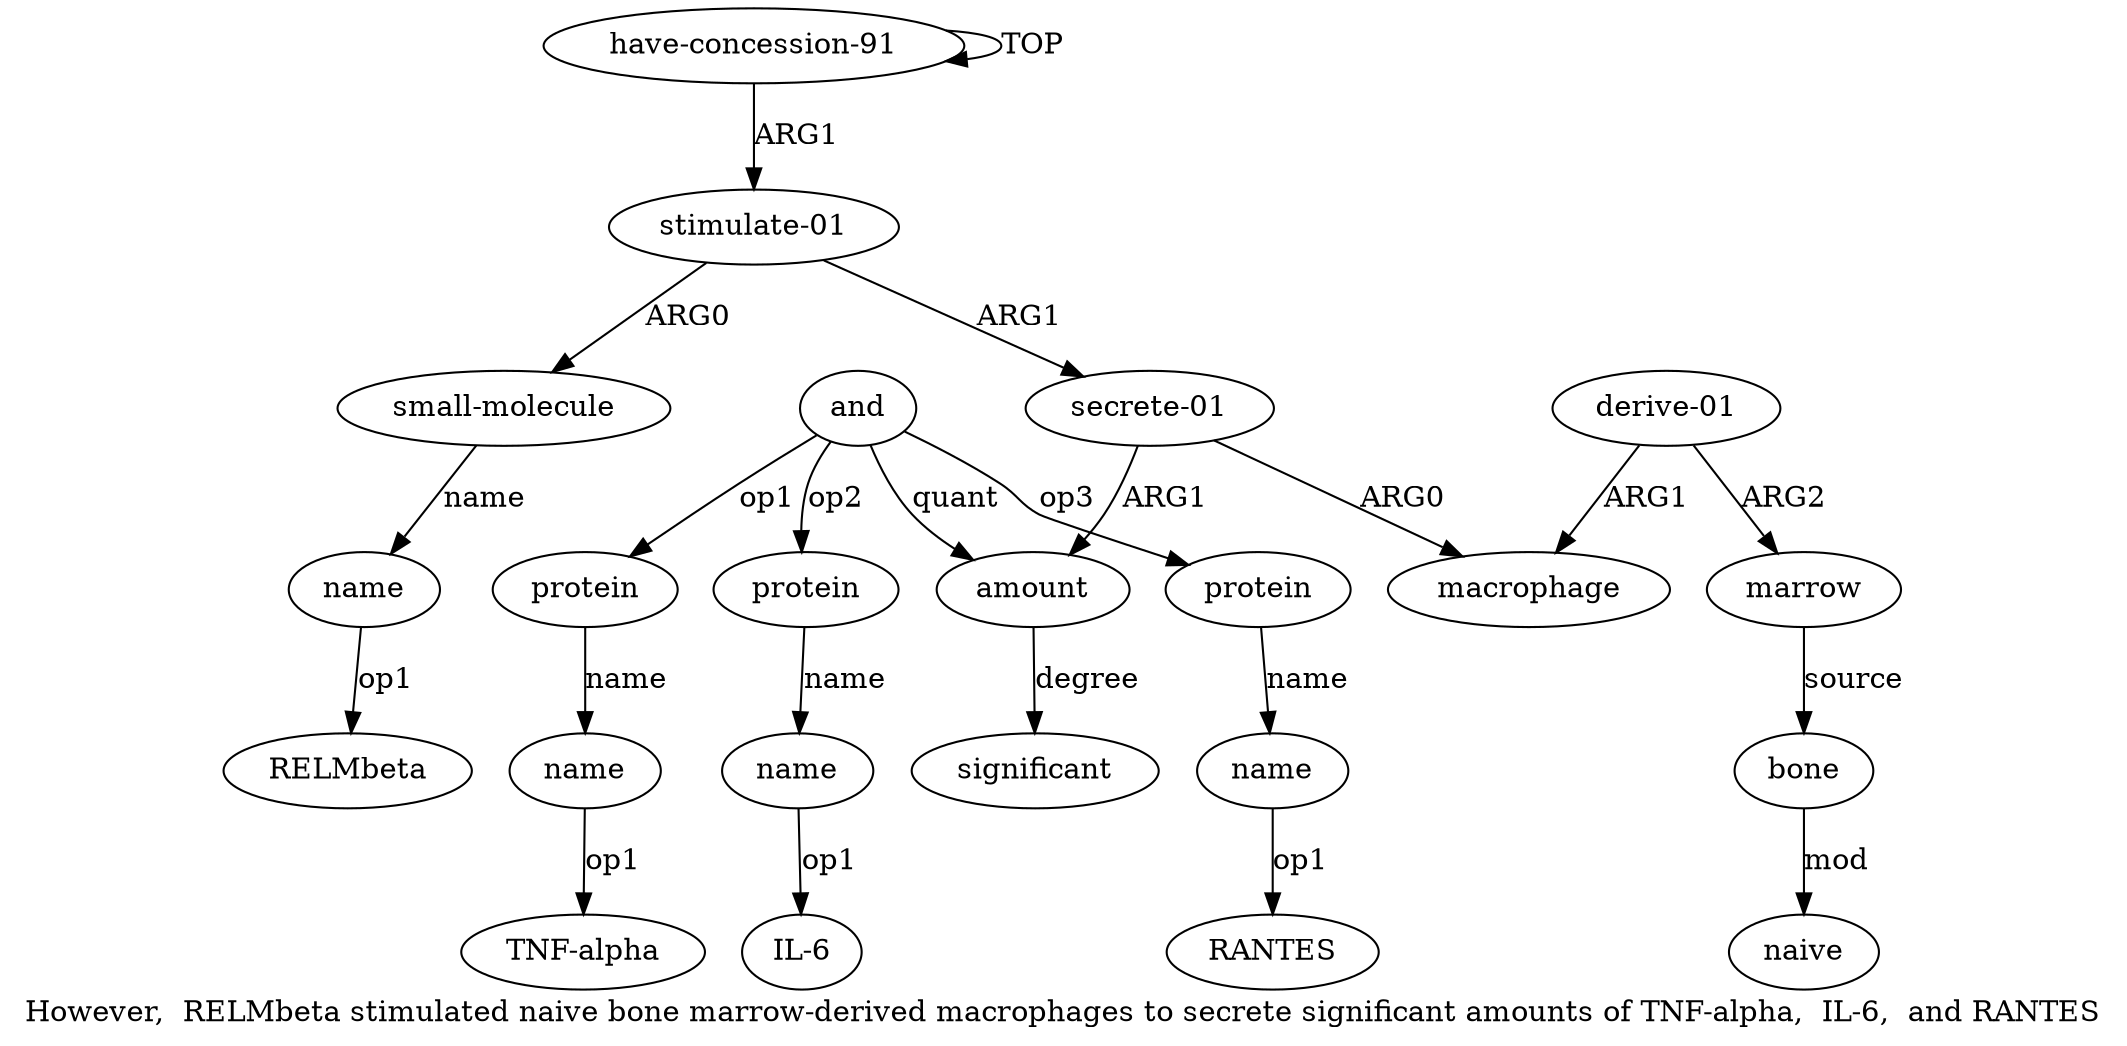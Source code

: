digraph  {
	graph [label="However,  RELMbeta stimulated naive bone marrow-derived macrophages to secrete significant amounts of TNF-alpha,  IL-6,  and RANTES"];
	node [label="\N"];
	"a3 RELMbeta"	 [color=black,
		gold_ind=-1,
		gold_label=RELMbeta,
		label=RELMbeta,
		test_ind=-1,
		test_label=RELMbeta];
	"a15 IL-6"	 [color=black,
		gold_ind=-1,
		gold_label="IL-6",
		label="IL-6",
		test_ind=-1,
		test_label="IL-6"];
	a15	 [color=black,
		gold_ind=15,
		gold_label=name,
		label=name,
		test_ind=15,
		test_label=name];
	a15 -> "a15 IL-6" [key=0,
	color=black,
	gold_label=op1,
	label=op1,
	test_label=op1];
a14 [color=black,
	gold_ind=14,
	gold_label=protein,
	label=protein,
	test_ind=14,
	test_label=protein];
a14 -> a15 [key=0,
color=black,
gold_label=name,
label=name,
test_label=name];
a17 [color=black,
gold_ind=17,
gold_label=name,
label=name,
test_ind=17,
test_label=name];
"a17 RANTES" [color=black,
gold_ind=-1,
gold_label=RANTES,
label=RANTES,
test_ind=-1,
test_label=RANTES];
a17 -> "a17 RANTES" [key=0,
color=black,
gold_label=op1,
label=op1,
test_label=op1];
a16 [color=black,
gold_ind=16,
gold_label=protein,
label=protein,
test_ind=16,
test_label=protein];
a16 -> a17 [key=0,
color=black,
gold_label=name,
label=name,
test_label=name];
a11 [color=black,
gold_ind=11,
gold_label=and,
label=and,
test_ind=11,
test_label=and];
a11 -> a14 [key=0,
color=black,
gold_label=op2,
label=op2,
test_label=op2];
a11 -> a16 [key=0,
color=black,
gold_label=op3,
label=op3,
test_label=op3];
a10 [color=black,
gold_ind=10,
gold_label=amount,
label=amount,
test_ind=10,
test_label=amount];
a11 -> a10 [key=0,
color=black,
gold_label=quant,
label=quant,
test_label=quant];
a12 [color=black,
gold_ind=12,
gold_label=protein,
label=protein,
test_ind=12,
test_label=protein];
a11 -> a12 [key=0,
color=black,
gold_label=op1,
label=op1,
test_label=op1];
a18 [color=black,
gold_ind=18,
gold_label=significant,
label=significant,
test_ind=18,
test_label=significant];
a10 -> a18 [key=0,
color=black,
gold_label=degree,
label=degree,
test_label=degree];
a13 [color=black,
gold_ind=13,
gold_label=name,
label=name,
test_ind=13,
test_label=name];
"a13 TNF-alpha" [color=black,
gold_ind=-1,
gold_label="TNF-alpha",
label="TNF-alpha",
test_ind=-1,
test_label="TNF-alpha"];
a13 -> "a13 TNF-alpha" [key=0,
color=black,
gold_label=op1,
label=op1,
test_label=op1];
a12 -> a13 [key=0,
color=black,
gold_label=name,
label=name,
test_label=name];
a1 [color=black,
gold_ind=1,
gold_label="stimulate-01",
label="stimulate-01",
test_ind=1,
test_label="stimulate-01"];
a2 [color=black,
gold_ind=2,
gold_label="small-molecule",
label="small-molecule",
test_ind=2,
test_label="small-molecule"];
a1 -> a2 [key=0,
color=black,
gold_label=ARG0,
label=ARG0,
test_label=ARG0];
a4 [color=black,
gold_ind=4,
gold_label="secrete-01",
label="secrete-01",
test_ind=4,
test_label="secrete-01"];
a1 -> a4 [key=0,
color=black,
gold_label=ARG1,
label=ARG1,
test_label=ARG1];
a0 [color=black,
gold_ind=0,
gold_label="have-concession-91",
label="have-concession-91",
test_ind=0,
test_label="have-concession-91"];
a0 -> a1 [key=0,
color=black,
gold_label=ARG1,
label=ARG1,
test_label=ARG1];
a0 -> a0 [key=0,
color=black,
gold_label=TOP,
label=TOP,
test_label=TOP];
a3 [color=black,
gold_ind=3,
gold_label=name,
label=name,
test_ind=3,
test_label=name];
a3 -> "a3 RELMbeta" [key=0,
color=black,
gold_label=op1,
label=op1,
test_label=op1];
a2 -> a3 [key=0,
color=black,
gold_label=name,
label=name,
test_label=name];
a5 [color=black,
gold_ind=5,
gold_label=macrophage,
label=macrophage,
test_ind=5,
test_label=macrophage];
a4 -> a10 [key=0,
color=black,
gold_label=ARG1,
label=ARG1,
test_label=ARG1];
a4 -> a5 [key=0,
color=black,
gold_label=ARG0,
label=ARG0,
test_label=ARG0];
a7 [color=black,
gold_ind=7,
gold_label=marrow,
label=marrow,
test_ind=7,
test_label=marrow];
a8 [color=black,
gold_ind=8,
gold_label=bone,
label=bone,
test_ind=8,
test_label=bone];
a7 -> a8 [key=0,
color=black,
gold_label=source,
label=source,
test_label=source];
a6 [color=black,
gold_ind=6,
gold_label="derive-01",
label="derive-01",
test_ind=6,
test_label="derive-01"];
a6 -> a5 [key=0,
color=black,
gold_label=ARG1,
label=ARG1,
test_label=ARG1];
a6 -> a7 [key=0,
color=black,
gold_label=ARG2,
label=ARG2,
test_label=ARG2];
a9 [color=black,
gold_ind=9,
gold_label=naive,
label=naive,
test_ind=9,
test_label=naive];
a8 -> a9 [key=0,
color=black,
gold_label=mod,
label=mod,
test_label=mod];
}
